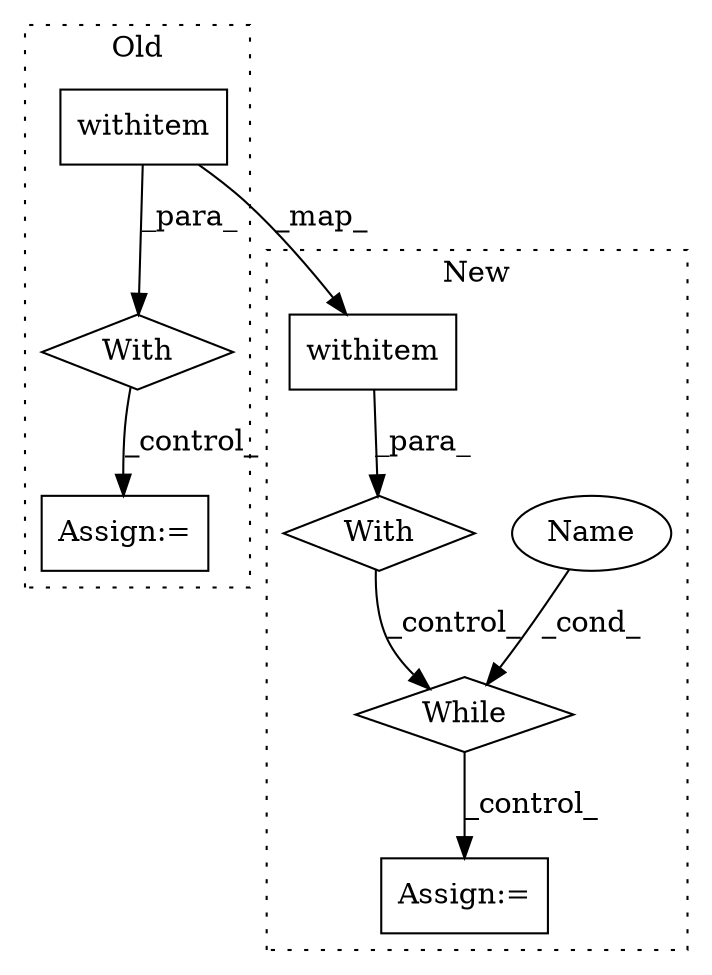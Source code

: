 digraph G {
subgraph cluster0 {
1 [label="With" a="39" s="1500,1515" l="5,255" shape="diamond"];
7 [label="withitem" a="49" s="1505" l="10" shape="box"];
8 [label="Assign:=" a="68" s="1911" l="3" shape="box"];
label = "Old";
style="dotted";
}
subgraph cluster1 {
2 [label="While" a="52" s="2076,2089" l="6,22" shape="diamond"];
3 [label="Assign:=" a="68" s="2537" l="4" shape="box"];
4 [label="With" a="39" s="1597,1612" l="5,270" shape="diamond"];
5 [label="Name" a="87" s="2082" l="7" shape="ellipse"];
6 [label="withitem" a="49" s="1602" l="10" shape="box"];
label = "New";
style="dotted";
}
1 -> 8 [label="_control_"];
2 -> 3 [label="_control_"];
4 -> 2 [label="_control_"];
5 -> 2 [label="_cond_"];
6 -> 4 [label="_para_"];
7 -> 1 [label="_para_"];
7 -> 6 [label="_map_"];
}